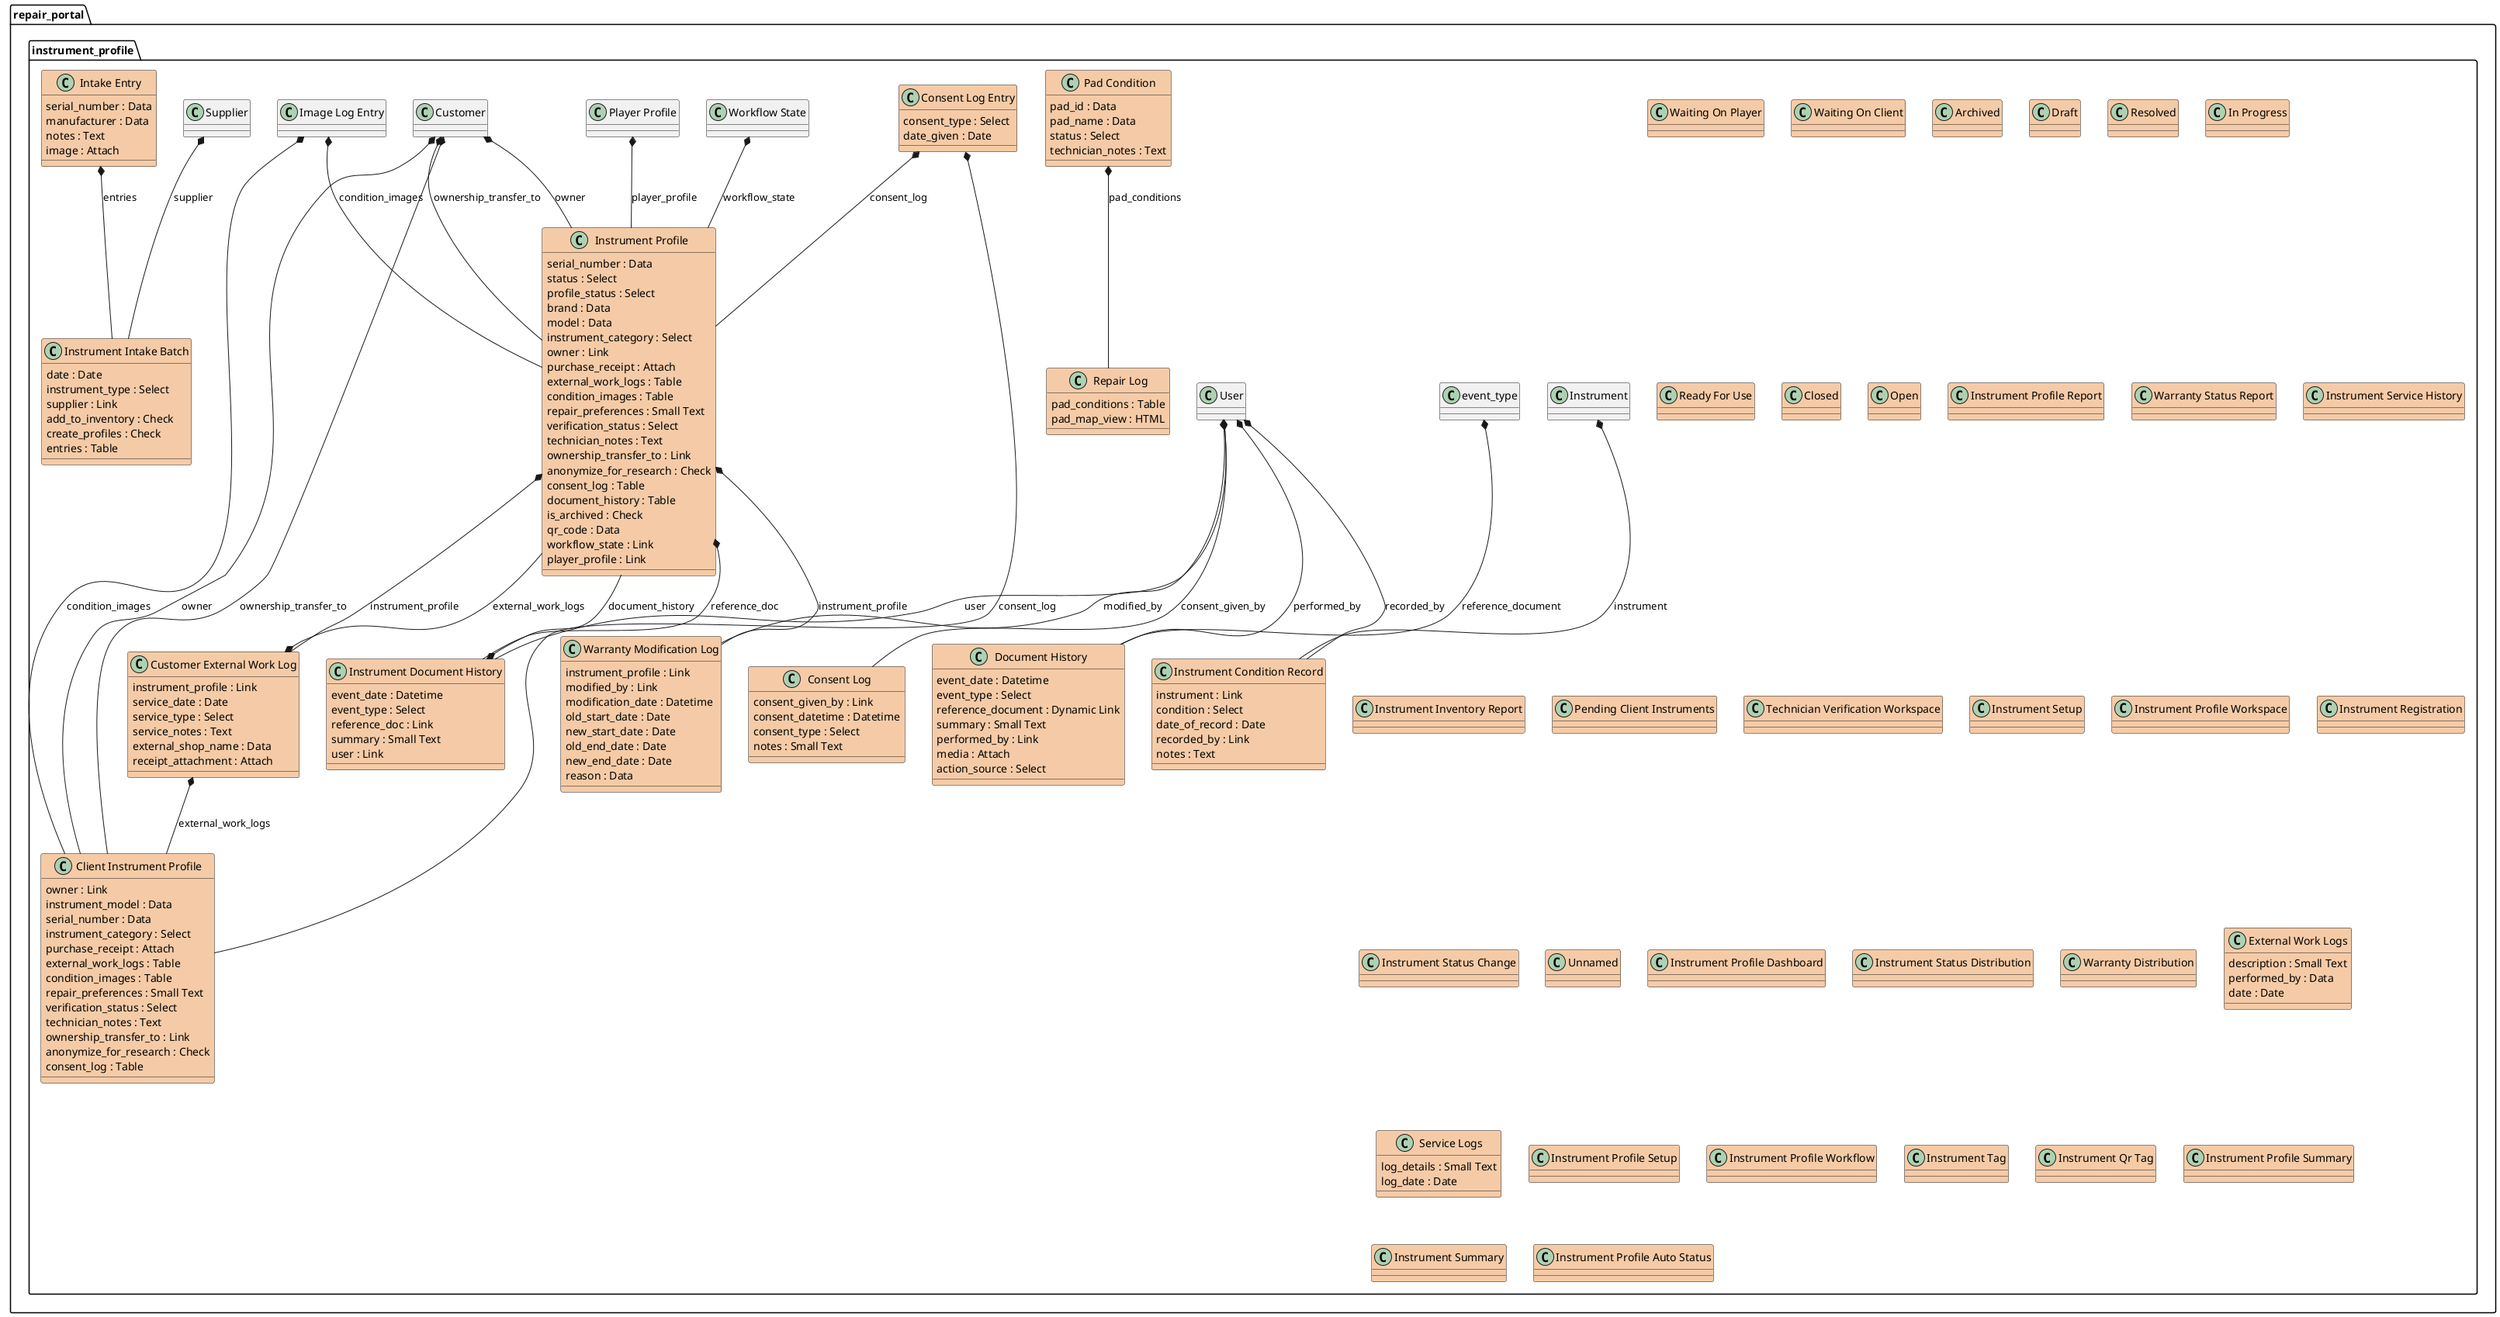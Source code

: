 @startuml
package repair_portal.instrument_profile <<Folder>> {
class "Waiting On Player" #F5CBA7 {
}
class "Waiting On Client" #F5CBA7 {
}
class "Archived" #F5CBA7 {
}
class "Draft" #F5CBA7 {
}
class "Resolved" #F5CBA7 {
}
class "In Progress" #F5CBA7 {
}
class "Ready For Use" #F5CBA7 {
}
class "Closed" #F5CBA7 {
}
class "Open" #F5CBA7 {
}
class "Instrument Profile Report" #F5CBA7 {
}
class "Warranty Status Report" #F5CBA7 {
}
class "Instrument Service History" #F5CBA7 {
}
class "Instrument Inventory Report" #F5CBA7 {
}
class "Pending Client Instruments" #F5CBA7 {
}
class "Instrument Profile" #F5CBA7 {
}
class "Technician Verification Workspace" #F5CBA7 {
}
class "Instrument Setup" #F5CBA7 {
}
class "Instrument Profile Workspace" #F5CBA7 {
}
class "Instrument Intake Batch" #F5CBA7 {
}
class "Client Instrument Profile" #F5CBA7 {
}
class "Instrument Registration" #F5CBA7 {
}
class "Instrument Status Change" #F5CBA7 {
}
class "Unnamed" #F5CBA7 {
}
class "Unnamed" #F5CBA7 {
}
class "Instrument Profile" #F5CBA7 {
}
class "Instrument Profile Dashboard" #F5CBA7 {
}
class "Instrument Status Distribution" #F5CBA7 {
}
class "Warranty Distribution" #F5CBA7 {
}
class "Unnamed" #F5CBA7 {
}
"Instrument" *-- "Instrument Condition Record" : instrument
"User" *-- "Instrument Condition Record" : recorded_by
class "Instrument Condition Record" #F5CBA7 {
  instrument : Link
  condition : Select
  date_of_record : Date
  recorded_by : Link
  notes : Text
}
class "Intake Entry" #F5CBA7 {
  serial_number : Data
  manufacturer : Data
  notes : Text
  image : Attach
}
"event_type" *-- "Document History" : reference_document
"User" *-- "Document History" : performed_by
class "Document History" #F5CBA7 {
  event_date : Datetime
  event_type : Select
  reference_document : Dynamic Link
  summary : Small Text
  performed_by : Link
  media : Attach
  action_source : Select
}
"User" *-- "Consent Log" : consent_given_by
class "Consent Log" #F5CBA7 {
  consent_given_by : Link
  consent_datetime : Datetime
  consent_type : Select
  notes : Small Text
}
"Instrument Profile" *-- "Warranty Modification Log" : instrument_profile
"User" *-- "Warranty Modification Log" : modified_by
class "Warranty Modification Log" #F5CBA7 {
  instrument_profile : Link
  modified_by : Link
  modification_date : Datetime
  old_start_date : Date
  new_start_date : Date
  old_end_date : Date
  new_end_date : Date
  reason : Data
}
"Pad Condition" *-- "Repair Log" : pad_conditions
class "Repair Log" #F5CBA7 {
  pad_conditions : Table
  pad_map_view : HTML
}
"Customer" *-- "Instrument Profile" : owner
"Customer External Work Log" *-- "Instrument Profile" : external_work_logs
"Image Log Entry" *-- "Instrument Profile" : condition_images
"Customer" *-- "Instrument Profile" : ownership_transfer_to
"Consent Log Entry" *-- "Instrument Profile" : consent_log
"Instrument Document History" *-- "Instrument Profile" : document_history
"Workflow State" *-- "Instrument Profile" : workflow_state
"Player Profile" *-- "Instrument Profile" : player_profile
class "Instrument Profile" #F5CBA7 {
  serial_number : Data
  status : Select
  profile_status : Select
  brand : Data
  model : Data
  instrument_category : Select
  owner : Link
  purchase_receipt : Attach
  external_work_logs : Table
  condition_images : Table
  repair_preferences : Small Text
  verification_status : Select
  technician_notes : Text
  ownership_transfer_to : Link
  anonymize_for_research : Check
  consent_log : Table
  document_history : Table
  is_archived : Check
  qr_code : Data
  workflow_state : Link
  player_profile : Link
}
"Supplier" *-- "Instrument Intake Batch" : supplier
"Intake Entry" *-- "Instrument Intake Batch" : entries
class "Instrument Intake Batch" #F5CBA7 {
  date : Date
  instrument_type : Select
  supplier : Link
  add_to_inventory : Check
  create_profiles : Check
  entries : Table
}
class "Consent Log Entry" #F5CBA7 {
  consent_type : Select
  date_given : Date
}
class "External Work Logs" #F5CBA7 {
  description : Small Text
  performed_by : Data
  date : Date
}
class "Service Logs" #F5CBA7 {
  log_details : Small Text
  log_date : Date
}
"Instrument Profile" *-- "Instrument Document History" : reference_doc
"User" *-- "Instrument Document History" : user
class "Instrument Document History" #F5CBA7 {
  event_date : Datetime
  event_type : Select
  reference_doc : Link
  summary : Small Text
  user : Link
}
"Instrument Profile" *-- "Customer External Work Log" : instrument_profile
class "Customer External Work Log" #F5CBA7 {
  instrument_profile : Link
  service_date : Date
  service_type : Select
  service_notes : Text
  external_shop_name : Data
  receipt_attachment : Attach
}
"Customer" *-- "Client Instrument Profile" : owner
"Customer External Work Log" *-- "Client Instrument Profile" : external_work_logs
"Image Log Entry" *-- "Client Instrument Profile" : condition_images
"Customer" *-- "Client Instrument Profile" : ownership_transfer_to
"Consent Log Entry" *-- "Client Instrument Profile" : consent_log
class "Client Instrument Profile" #F5CBA7 {
  owner : Link
  instrument_model : Data
  serial_number : Data
  instrument_category : Select
  purchase_receipt : Attach
  external_work_logs : Table
  condition_images : Table
  repair_preferences : Small Text
  verification_status : Select
  technician_notes : Text
  ownership_transfer_to : Link
  anonymize_for_research : Check
  consent_log : Table
}
class "Pad Condition" #F5CBA7 {
  pad_id : Data
  pad_name : Data
  status : Select
  technician_notes : Text
}
class "Unnamed" #F5CBA7 {
}
class "Instrument Profile Setup" #F5CBA7 {
}
class "Instrument Profile Workflow" #F5CBA7 {
}
class "Instrument Tag" #F5CBA7 {
}
class "Instrument Qr Tag" #F5CBA7 {
}
class "Instrument Profile Summary" #F5CBA7 {
}
class "Instrument Summary" #F5CBA7 {
}
class "Instrument Profile Auto Status" #F5CBA7 {
}
}
@enduml
